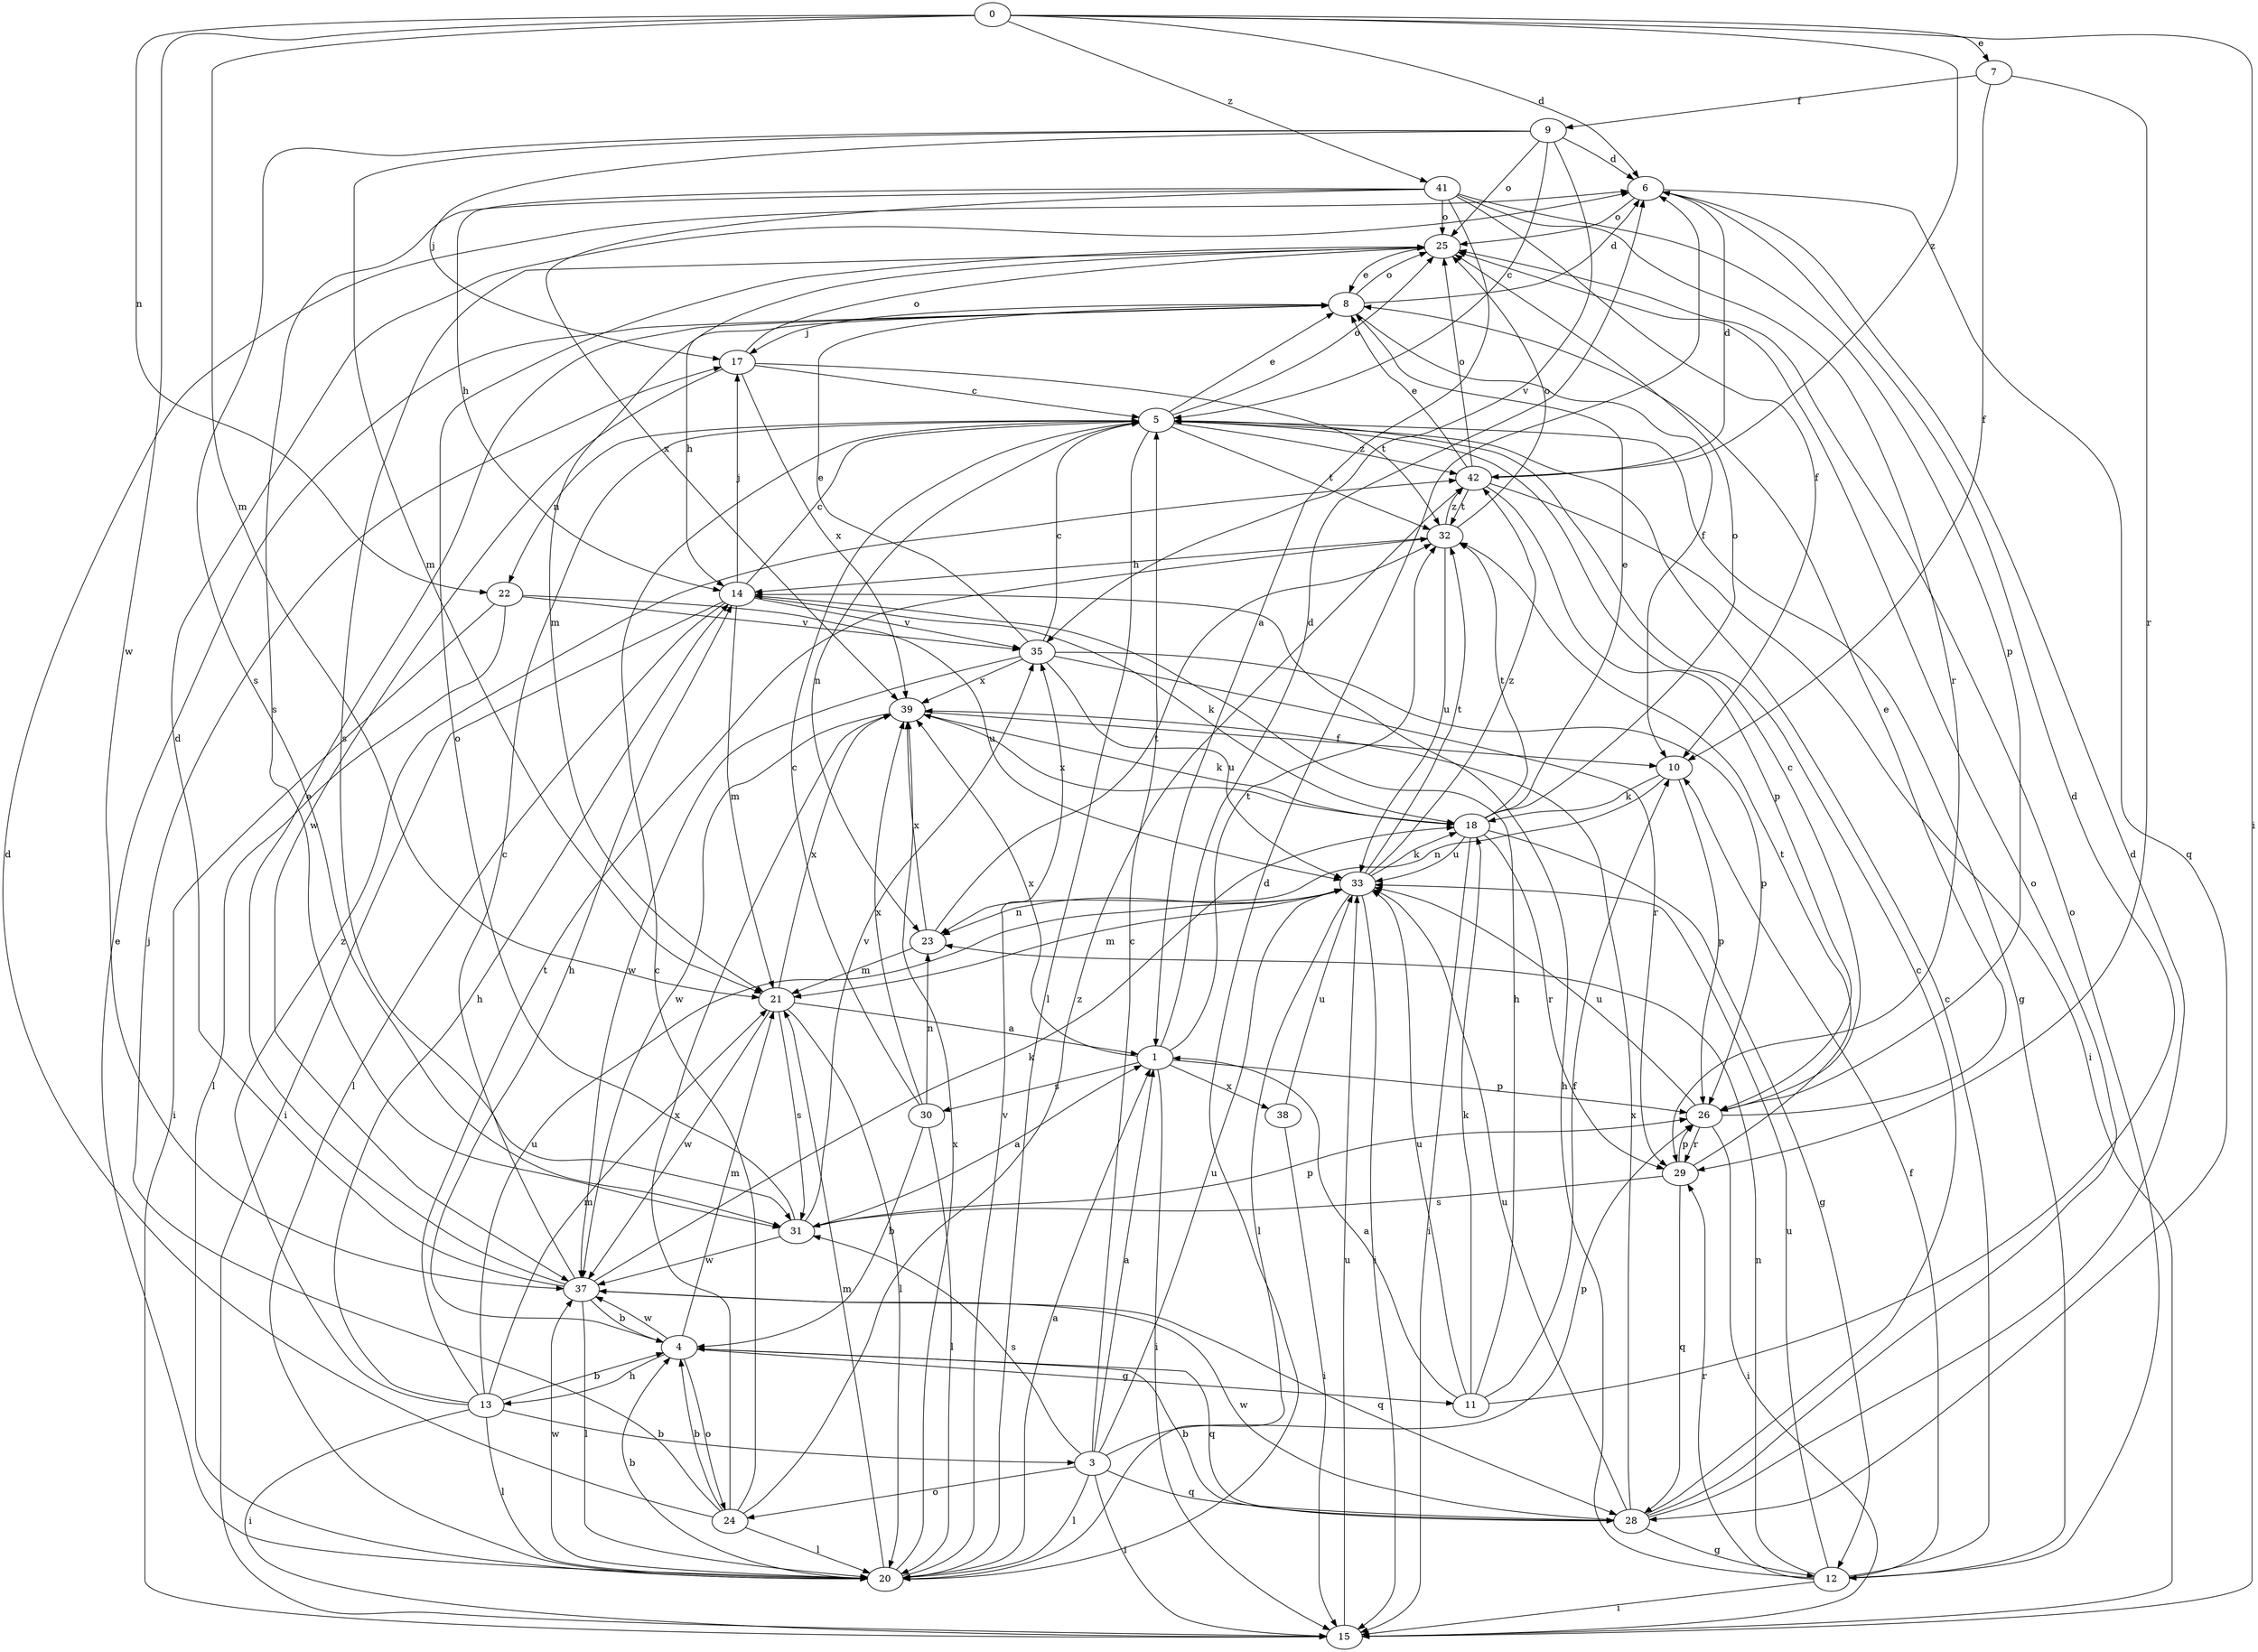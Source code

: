 strict digraph  {
0;
1;
3;
4;
5;
6;
7;
8;
9;
10;
11;
12;
13;
14;
15;
17;
18;
20;
21;
22;
23;
24;
25;
26;
28;
29;
30;
31;
32;
33;
35;
37;
38;
39;
41;
42;
0 -> 6  [label=d];
0 -> 7  [label=e];
0 -> 15  [label=i];
0 -> 21  [label=m];
0 -> 22  [label=n];
0 -> 37  [label=w];
0 -> 41  [label=z];
0 -> 42  [label=z];
1 -> 6  [label=d];
1 -> 15  [label=i];
1 -> 26  [label=p];
1 -> 30  [label=s];
1 -> 32  [label=t];
1 -> 38  [label=x];
1 -> 39  [label=x];
3 -> 1  [label=a];
3 -> 5  [label=c];
3 -> 15  [label=i];
3 -> 20  [label=l];
3 -> 24  [label=o];
3 -> 26  [label=p];
3 -> 28  [label=q];
3 -> 31  [label=s];
3 -> 33  [label=u];
4 -> 11  [label=g];
4 -> 13  [label=h];
4 -> 14  [label=h];
4 -> 21  [label=m];
4 -> 24  [label=o];
4 -> 28  [label=q];
4 -> 37  [label=w];
5 -> 8  [label=e];
5 -> 12  [label=g];
5 -> 20  [label=l];
5 -> 22  [label=n];
5 -> 23  [label=n];
5 -> 25  [label=o];
5 -> 32  [label=t];
5 -> 42  [label=z];
6 -> 25  [label=o];
6 -> 28  [label=q];
7 -> 9  [label=f];
7 -> 10  [label=f];
7 -> 29  [label=r];
8 -> 6  [label=d];
8 -> 10  [label=f];
8 -> 14  [label=h];
8 -> 17  [label=j];
8 -> 25  [label=o];
9 -> 5  [label=c];
9 -> 6  [label=d];
9 -> 17  [label=j];
9 -> 21  [label=m];
9 -> 25  [label=o];
9 -> 31  [label=s];
9 -> 35  [label=v];
10 -> 18  [label=k];
10 -> 23  [label=n];
10 -> 26  [label=p];
11 -> 1  [label=a];
11 -> 6  [label=d];
11 -> 10  [label=f];
11 -> 14  [label=h];
11 -> 18  [label=k];
11 -> 33  [label=u];
12 -> 5  [label=c];
12 -> 10  [label=f];
12 -> 14  [label=h];
12 -> 15  [label=i];
12 -> 23  [label=n];
12 -> 25  [label=o];
12 -> 29  [label=r];
12 -> 33  [label=u];
13 -> 3  [label=b];
13 -> 4  [label=b];
13 -> 14  [label=h];
13 -> 15  [label=i];
13 -> 20  [label=l];
13 -> 21  [label=m];
13 -> 32  [label=t];
13 -> 33  [label=u];
13 -> 42  [label=z];
14 -> 5  [label=c];
14 -> 15  [label=i];
14 -> 17  [label=j];
14 -> 18  [label=k];
14 -> 20  [label=l];
14 -> 21  [label=m];
14 -> 35  [label=v];
15 -> 33  [label=u];
17 -> 5  [label=c];
17 -> 25  [label=o];
17 -> 32  [label=t];
17 -> 37  [label=w];
17 -> 39  [label=x];
18 -> 8  [label=e];
18 -> 12  [label=g];
18 -> 15  [label=i];
18 -> 25  [label=o];
18 -> 29  [label=r];
18 -> 32  [label=t];
18 -> 33  [label=u];
18 -> 39  [label=x];
20 -> 1  [label=a];
20 -> 4  [label=b];
20 -> 6  [label=d];
20 -> 8  [label=e];
20 -> 21  [label=m];
20 -> 35  [label=v];
20 -> 37  [label=w];
20 -> 39  [label=x];
21 -> 1  [label=a];
21 -> 20  [label=l];
21 -> 31  [label=s];
21 -> 37  [label=w];
21 -> 39  [label=x];
22 -> 15  [label=i];
22 -> 20  [label=l];
22 -> 33  [label=u];
22 -> 35  [label=v];
23 -> 21  [label=m];
23 -> 32  [label=t];
23 -> 39  [label=x];
24 -> 4  [label=b];
24 -> 5  [label=c];
24 -> 6  [label=d];
24 -> 17  [label=j];
24 -> 20  [label=l];
24 -> 39  [label=x];
24 -> 42  [label=z];
25 -> 8  [label=e];
25 -> 21  [label=m];
25 -> 31  [label=s];
26 -> 5  [label=c];
26 -> 8  [label=e];
26 -> 15  [label=i];
26 -> 29  [label=r];
26 -> 33  [label=u];
28 -> 4  [label=b];
28 -> 5  [label=c];
28 -> 6  [label=d];
28 -> 12  [label=g];
28 -> 25  [label=o];
28 -> 33  [label=u];
28 -> 37  [label=w];
28 -> 39  [label=x];
29 -> 26  [label=p];
29 -> 28  [label=q];
29 -> 31  [label=s];
29 -> 32  [label=t];
30 -> 4  [label=b];
30 -> 5  [label=c];
30 -> 20  [label=l];
30 -> 23  [label=n];
30 -> 39  [label=x];
31 -> 1  [label=a];
31 -> 25  [label=o];
31 -> 26  [label=p];
31 -> 35  [label=v];
31 -> 37  [label=w];
32 -> 14  [label=h];
32 -> 25  [label=o];
32 -> 33  [label=u];
32 -> 42  [label=z];
33 -> 15  [label=i];
33 -> 18  [label=k];
33 -> 20  [label=l];
33 -> 21  [label=m];
33 -> 23  [label=n];
33 -> 32  [label=t];
33 -> 42  [label=z];
35 -> 5  [label=c];
35 -> 8  [label=e];
35 -> 26  [label=p];
35 -> 29  [label=r];
35 -> 33  [label=u];
35 -> 37  [label=w];
35 -> 39  [label=x];
37 -> 4  [label=b];
37 -> 5  [label=c];
37 -> 6  [label=d];
37 -> 8  [label=e];
37 -> 18  [label=k];
37 -> 20  [label=l];
37 -> 28  [label=q];
38 -> 15  [label=i];
38 -> 33  [label=u];
39 -> 10  [label=f];
39 -> 18  [label=k];
39 -> 37  [label=w];
41 -> 1  [label=a];
41 -> 10  [label=f];
41 -> 14  [label=h];
41 -> 25  [label=o];
41 -> 26  [label=p];
41 -> 29  [label=r];
41 -> 31  [label=s];
41 -> 39  [label=x];
42 -> 6  [label=d];
42 -> 8  [label=e];
42 -> 15  [label=i];
42 -> 25  [label=o];
42 -> 26  [label=p];
42 -> 32  [label=t];
}

